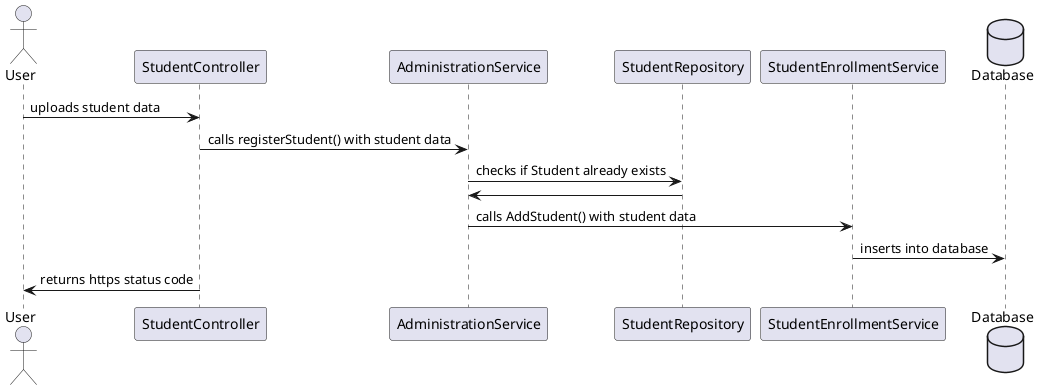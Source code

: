@startuml
Actor User

User -> StudentController: uploads student data
StudentController -> AdministrationService: calls registerStudent() with student data
AdministrationService -> StudentRepository: checks if Student already exists
StudentRepository -> AdministrationService
AdministrationService -> StudentEnrollmentService: calls AddStudent() with student data
Database Database
StudentEnrollmentService -> Database: inserts into database
StudentController -> User: returns https status code
@enduml
